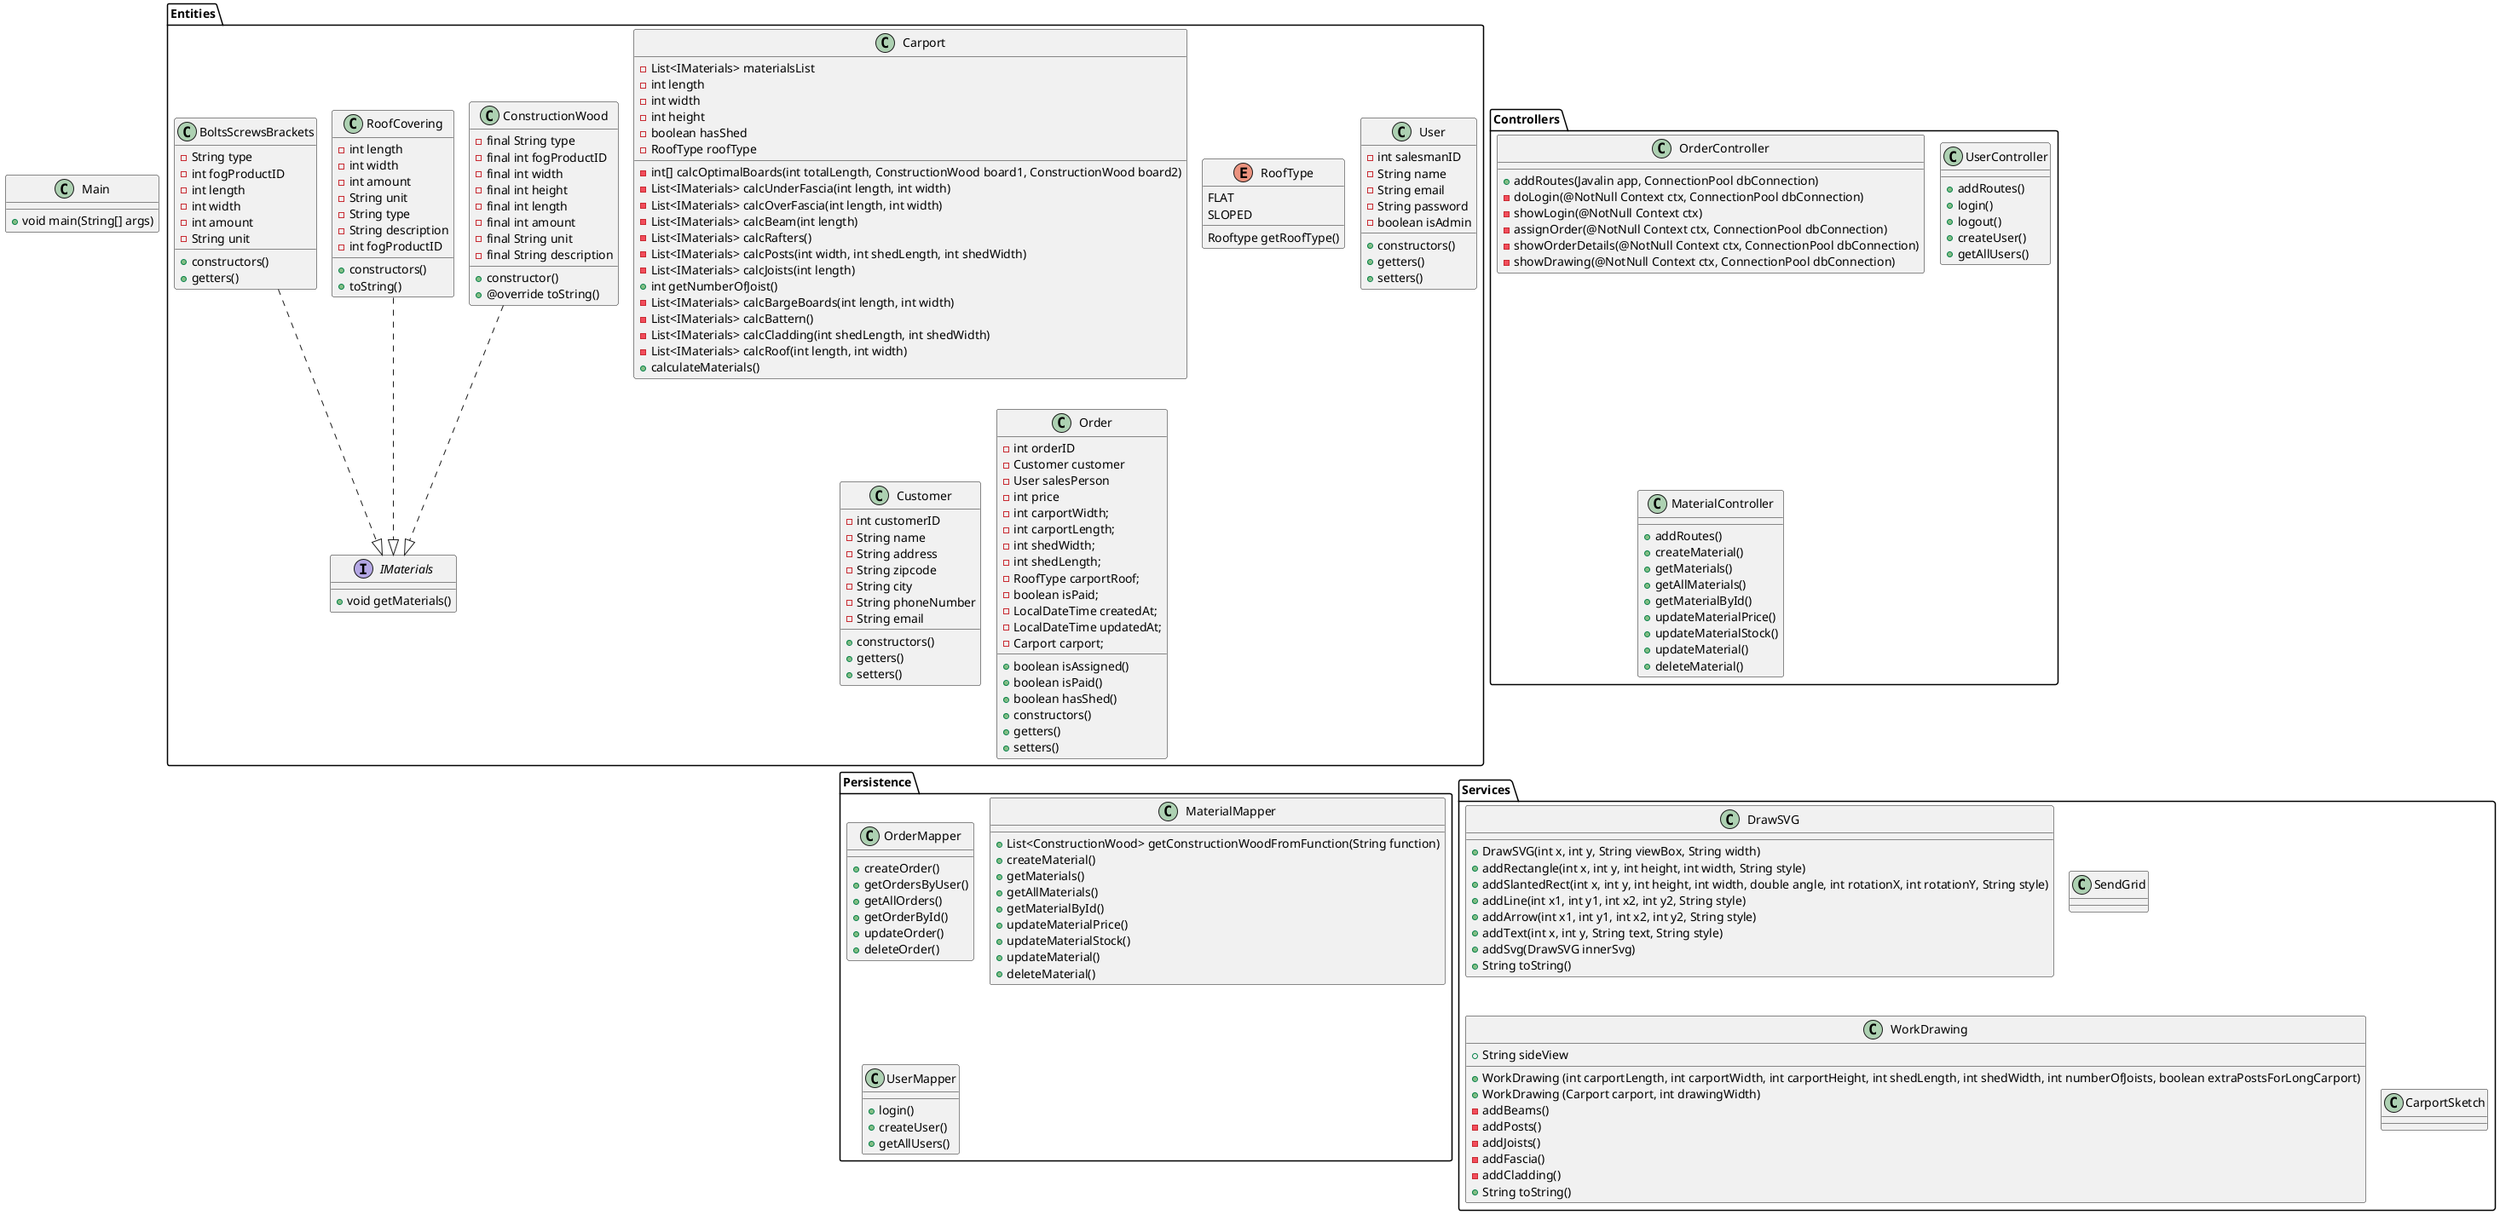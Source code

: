 @startuml
'https://plantuml.com/class-diagram
!pragma layout smetana

class Main
{
    + void main(String[] args)
}


package "Entities" {
interface IMaterials
{

+ void getMaterials()

}

class Carport
{
- List<IMaterials> materialsList
-int length
-int width
-int height
-boolean hasShed
-RoofType roofType
- int[] calcOptimalBoards(int totalLength, ConstructionWood board1, ConstructionWood board2)
- List<IMaterials> calcUnderFascia(int length, int width)
- List<IMaterials> calcOverFascia(int length, int width)
- List<IMaterials> calcBeam(int length)
- List<IMaterials> calcRafters()
- List<IMaterials> calcPosts(int width, int shedLength, int shedWidth)
- List<IMaterials> calcJoists(int length)
+ int getNumberOfJoist()
- List<IMaterials> calcBargeBoards(int length, int width)
- List<IMaterials> calcBattern()
- List<IMaterials> calcCladding(int shedLength, int shedWidth)
- List<IMaterials> calcRoof(int length, int width)
+ calculateMaterials()

}
enum RoofType
{
    FLAT
    SLOPED
    Rooftype getRoofType()
}

class User
{
- int salesmanID
- String name
- String email
- String password
- boolean isAdmin
+ constructors()
+ getters()
+ setters()
}
class Customer
{
- int customerID
- String name
- String address
- String zipcode
- String city
- String phoneNumber
- String email
+ constructors()
+ getters()
+ setters()


}
class Order
{
- int orderID
- Customer customer
- User salesPerson
- int price
- int carportWidth;
- int carportLength;
- int shedWidth;
- int shedLength;
- RoofType carportRoof;
- boolean isPaid;
- LocalDateTime createdAt;
- LocalDateTime updatedAt;
- Carport carport;
+ boolean isAssigned()
+ boolean isPaid()
+ boolean hasShed()
+ constructors()
+ getters()
+ setters()
}
class ConstructionWood
{
- final String type
- final int fogProductID
- final int width
- final int height
- final int length
- final int amount
- final String unit
- final String description
+ constructor()
+ @override toString()
}
class RoofCovering
{
- int length
- int width
- int amount
- String unit
- String type
- String description
- int fogProductID
+ constructors()
+ toString()
}
class BoltsScrewsBrackets
{
- String type
- int fogProductID
- int length
- int width
- int amount
- String unit
+ constructors()
+ getters()


}
}
package "Controllers" {
    class OrderController
    {
    + addRoutes(Javalin app, ConnectionPool dbConnection)
    - doLogin(@NotNull Context ctx, ConnectionPool dbConnection)
    - showLogin(@NotNull Context ctx)
    - assignOrder(@NotNull Context ctx, ConnectionPool dbConnection)
    - showOrderDetails(@NotNull Context ctx, ConnectionPool dbConnection)
    - showDrawing(@NotNull Context ctx, ConnectionPool dbConnection)
    }
    class UserController
    {
    + addRoutes()
    + login()
    + logout()
    + createUser()
    + getAllUsers()
    }
    class MaterialController
    {
    + addRoutes()
    + createMaterial()
    + getMaterials()
    + getAllMaterials()
    + getMaterialById()
    + updateMaterialPrice()
    + updateMaterialStock()
    + updateMaterial()
    + deleteMaterial()
   }
}
package "Persistence" {
    class OrderMapper
    {
        + createOrder()
        + getOrdersByUser()
        + getAllOrders()
        + getOrderById()
        + updateOrder()
        + deleteOrder()
    }
    class MaterialMapper
    {
        + List<ConstructionWood> getConstructionWoodFromFunction(String function)
        + createMaterial()
        + getMaterials()
        + getAllMaterials()
        + getMaterialById()
        + updateMaterialPrice()
        + updateMaterialStock()
        + updateMaterial()
        + deleteMaterial()
    }
    class UserMapper
    {
        + login()
        + createUser()
        + getAllUsers()
    }
    }

package "Services" {
    class DrawSVG
    {
    + DrawSVG(int x, int y, String viewBox, String width)
    + addRectangle(int x, int y, int height, int width, String style)
    + addSlantedRect(int x, int y, int height, int width, double angle, int rotationX, int rotationY, String style)
    + addLine(int x1, int y1, int x2, int y2, String style)
    + addArrow(int x1, int y1, int x2, int y2, String style)
    + addText(int x, int y, String text, String style)
    + addSvg(DrawSVG innerSvg)
    + String toString()
    }
    class SendGrid
    {
    }
    class WorkDrawing
    {
    + WorkDrawing (int carportLength, int carportWidth, int carportHeight, int shedLength, int shedWidth, int numberOfJoists, boolean extraPostsForLongCarport)
    + WorkDrawing (Carport carport, int drawingWidth)
    - addBeams()
    - addPosts()
    - addJoists()
    - addFascia()
    - addCladding()
    + String toString()
    + String sideView
    }
    class CarportSketch
    {
    }
}

ConstructionWood ..|> IMaterials
RoofCovering ..|> IMaterials
BoltsScrewsBrackets ..|> IMaterials


@enduml
implements ..|>
extends <|-- (is-a)
composition *-- (must-have)
Aggregation o-- (can-have)
Associering <--